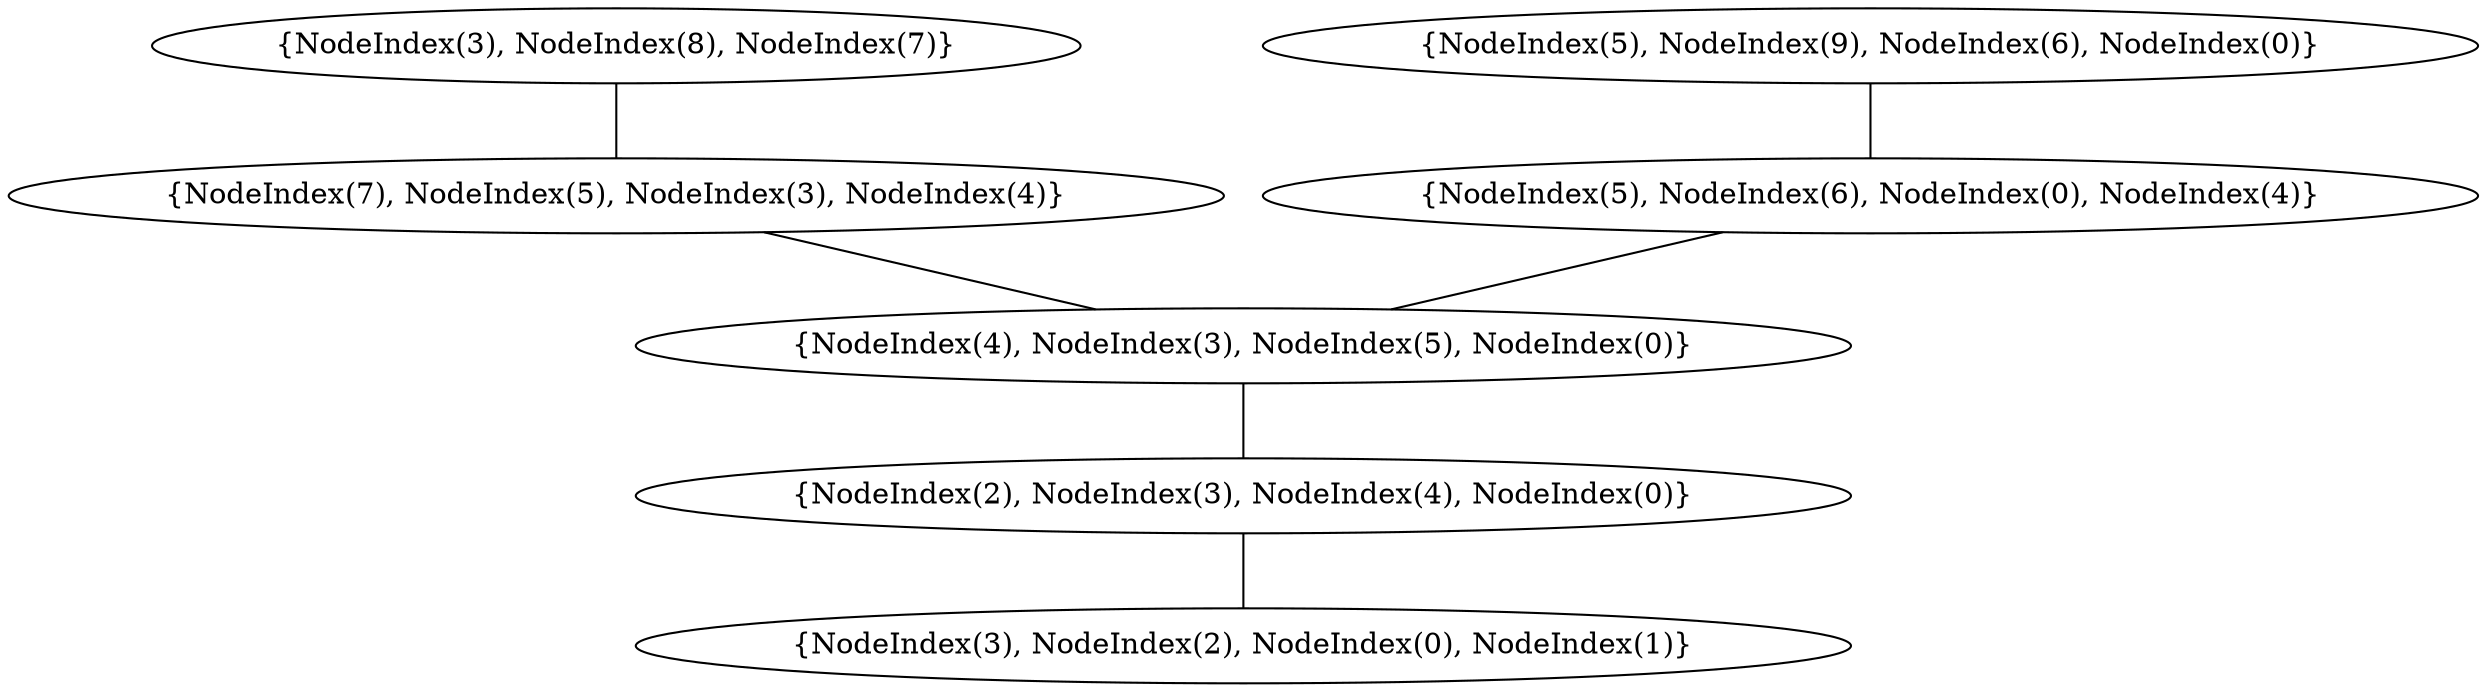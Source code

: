 graph {
    0 [ label = "{NodeIndex(3), NodeIndex(2), NodeIndex(0), NodeIndex(1)}" ]
    1 [ label = "{NodeIndex(2), NodeIndex(3), NodeIndex(4), NodeIndex(0)}" ]
    2 [ label = "{NodeIndex(4), NodeIndex(3), NodeIndex(5), NodeIndex(0)}" ]
    3 [ label = "{NodeIndex(7), NodeIndex(5), NodeIndex(3), NodeIndex(4)}" ]
    4 [ label = "{NodeIndex(3), NodeIndex(8), NodeIndex(7)}" ]
    5 [ label = "{NodeIndex(5), NodeIndex(6), NodeIndex(0), NodeIndex(4)}" ]
    6 [ label = "{NodeIndex(5), NodeIndex(9), NodeIndex(6), NodeIndex(0)}" ]
    1 -- 0 [ ]
    2 -- 1 [ ]
    3 -- 2 [ ]
    5 -- 2 [ ]
    6 -- 5 [ ]
    4 -- 3 [ ]
}
